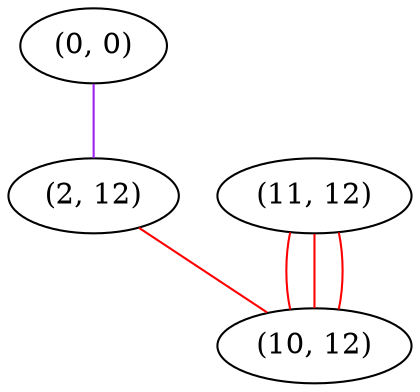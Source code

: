 graph "" {
"(0, 0)";
"(11, 12)";
"(2, 12)";
"(10, 12)";
"(0, 0)" -- "(2, 12)"  [color=purple, key=0, weight=4];
"(11, 12)" -- "(10, 12)"  [color=red, key=0, weight=1];
"(11, 12)" -- "(10, 12)"  [color=red, key=1, weight=1];
"(11, 12)" -- "(10, 12)"  [color=red, key=2, weight=1];
"(2, 12)" -- "(10, 12)"  [color=red, key=0, weight=1];
}

